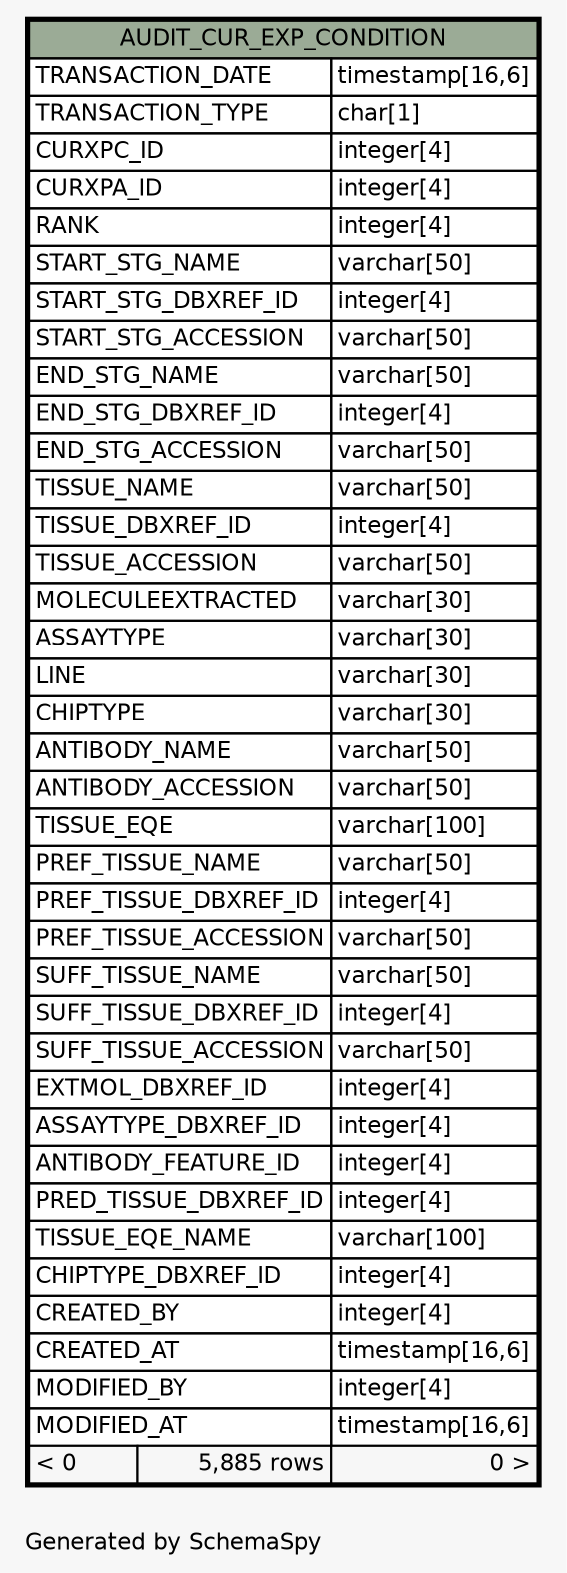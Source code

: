 // dot 2.38.0 on Windows 10 10.0
// SchemaSpy rev Unknown
digraph "oneDegreeRelationshipsDiagram" {
  graph [
    rankdir="RL"
    bgcolor="#f7f7f7"
    label="\nGenerated by SchemaSpy"
    labeljust="l"
    nodesep="0.18"
    ranksep="0.46"
    fontname="Helvetica"
    fontsize="11"
  ];
  node [
    fontname="Helvetica"
    fontsize="11"
    shape="plaintext"
  ];
  edge [
    arrowsize="0.8"
  ];
  "AUDIT_CUR_EXP_CONDITION" [
    label=<
    <TABLE BORDER="2" CELLBORDER="1" CELLSPACING="0" BGCOLOR="#ffffff">
      <TR><TD COLSPAN="3" BGCOLOR="#9bab96" ALIGN="CENTER">AUDIT_CUR_EXP_CONDITION</TD></TR>
      <TR><TD PORT="TRANSACTION_DATE" COLSPAN="2" ALIGN="LEFT">TRANSACTION_DATE</TD><TD PORT="TRANSACTION_DATE.type" ALIGN="LEFT">timestamp[16,6]</TD></TR>
      <TR><TD PORT="TRANSACTION_TYPE" COLSPAN="2" ALIGN="LEFT">TRANSACTION_TYPE</TD><TD PORT="TRANSACTION_TYPE.type" ALIGN="LEFT">char[1]</TD></TR>
      <TR><TD PORT="CURXPC_ID" COLSPAN="2" ALIGN="LEFT">CURXPC_ID</TD><TD PORT="CURXPC_ID.type" ALIGN="LEFT">integer[4]</TD></TR>
      <TR><TD PORT="CURXPA_ID" COLSPAN="2" ALIGN="LEFT">CURXPA_ID</TD><TD PORT="CURXPA_ID.type" ALIGN="LEFT">integer[4]</TD></TR>
      <TR><TD PORT="RANK" COLSPAN="2" ALIGN="LEFT">RANK</TD><TD PORT="RANK.type" ALIGN="LEFT">integer[4]</TD></TR>
      <TR><TD PORT="START_STG_NAME" COLSPAN="2" ALIGN="LEFT">START_STG_NAME</TD><TD PORT="START_STG_NAME.type" ALIGN="LEFT">varchar[50]</TD></TR>
      <TR><TD PORT="START_STG_DBXREF_ID" COLSPAN="2" ALIGN="LEFT">START_STG_DBXREF_ID</TD><TD PORT="START_STG_DBXREF_ID.type" ALIGN="LEFT">integer[4]</TD></TR>
      <TR><TD PORT="START_STG_ACCESSION" COLSPAN="2" ALIGN="LEFT">START_STG_ACCESSION</TD><TD PORT="START_STG_ACCESSION.type" ALIGN="LEFT">varchar[50]</TD></TR>
      <TR><TD PORT="END_STG_NAME" COLSPAN="2" ALIGN="LEFT">END_STG_NAME</TD><TD PORT="END_STG_NAME.type" ALIGN="LEFT">varchar[50]</TD></TR>
      <TR><TD PORT="END_STG_DBXREF_ID" COLSPAN="2" ALIGN="LEFT">END_STG_DBXREF_ID</TD><TD PORT="END_STG_DBXREF_ID.type" ALIGN="LEFT">integer[4]</TD></TR>
      <TR><TD PORT="END_STG_ACCESSION" COLSPAN="2" ALIGN="LEFT">END_STG_ACCESSION</TD><TD PORT="END_STG_ACCESSION.type" ALIGN="LEFT">varchar[50]</TD></TR>
      <TR><TD PORT="TISSUE_NAME" COLSPAN="2" ALIGN="LEFT">TISSUE_NAME</TD><TD PORT="TISSUE_NAME.type" ALIGN="LEFT">varchar[50]</TD></TR>
      <TR><TD PORT="TISSUE_DBXREF_ID" COLSPAN="2" ALIGN="LEFT">TISSUE_DBXREF_ID</TD><TD PORT="TISSUE_DBXREF_ID.type" ALIGN="LEFT">integer[4]</TD></TR>
      <TR><TD PORT="TISSUE_ACCESSION" COLSPAN="2" ALIGN="LEFT">TISSUE_ACCESSION</TD><TD PORT="TISSUE_ACCESSION.type" ALIGN="LEFT">varchar[50]</TD></TR>
      <TR><TD PORT="MOLECULEEXTRACTED" COLSPAN="2" ALIGN="LEFT">MOLECULEEXTRACTED</TD><TD PORT="MOLECULEEXTRACTED.type" ALIGN="LEFT">varchar[30]</TD></TR>
      <TR><TD PORT="ASSAYTYPE" COLSPAN="2" ALIGN="LEFT">ASSAYTYPE</TD><TD PORT="ASSAYTYPE.type" ALIGN="LEFT">varchar[30]</TD></TR>
      <TR><TD PORT="LINE" COLSPAN="2" ALIGN="LEFT">LINE</TD><TD PORT="LINE.type" ALIGN="LEFT">varchar[30]</TD></TR>
      <TR><TD PORT="CHIPTYPE" COLSPAN="2" ALIGN="LEFT">CHIPTYPE</TD><TD PORT="CHIPTYPE.type" ALIGN="LEFT">varchar[30]</TD></TR>
      <TR><TD PORT="ANTIBODY_NAME" COLSPAN="2" ALIGN="LEFT">ANTIBODY_NAME</TD><TD PORT="ANTIBODY_NAME.type" ALIGN="LEFT">varchar[50]</TD></TR>
      <TR><TD PORT="ANTIBODY_ACCESSION" COLSPAN="2" ALIGN="LEFT">ANTIBODY_ACCESSION</TD><TD PORT="ANTIBODY_ACCESSION.type" ALIGN="LEFT">varchar[50]</TD></TR>
      <TR><TD PORT="TISSUE_EQE" COLSPAN="2" ALIGN="LEFT">TISSUE_EQE</TD><TD PORT="TISSUE_EQE.type" ALIGN="LEFT">varchar[100]</TD></TR>
      <TR><TD PORT="PREF_TISSUE_NAME" COLSPAN="2" ALIGN="LEFT">PREF_TISSUE_NAME</TD><TD PORT="PREF_TISSUE_NAME.type" ALIGN="LEFT">varchar[50]</TD></TR>
      <TR><TD PORT="PREF_TISSUE_DBXREF_ID" COLSPAN="2" ALIGN="LEFT">PREF_TISSUE_DBXREF_ID</TD><TD PORT="PREF_TISSUE_DBXREF_ID.type" ALIGN="LEFT">integer[4]</TD></TR>
      <TR><TD PORT="PREF_TISSUE_ACCESSION" COLSPAN="2" ALIGN="LEFT">PREF_TISSUE_ACCESSION</TD><TD PORT="PREF_TISSUE_ACCESSION.type" ALIGN="LEFT">varchar[50]</TD></TR>
      <TR><TD PORT="SUFF_TISSUE_NAME" COLSPAN="2" ALIGN="LEFT">SUFF_TISSUE_NAME</TD><TD PORT="SUFF_TISSUE_NAME.type" ALIGN="LEFT">varchar[50]</TD></TR>
      <TR><TD PORT="SUFF_TISSUE_DBXREF_ID" COLSPAN="2" ALIGN="LEFT">SUFF_TISSUE_DBXREF_ID</TD><TD PORT="SUFF_TISSUE_DBXREF_ID.type" ALIGN="LEFT">integer[4]</TD></TR>
      <TR><TD PORT="SUFF_TISSUE_ACCESSION" COLSPAN="2" ALIGN="LEFT">SUFF_TISSUE_ACCESSION</TD><TD PORT="SUFF_TISSUE_ACCESSION.type" ALIGN="LEFT">varchar[50]</TD></TR>
      <TR><TD PORT="EXTMOL_DBXREF_ID" COLSPAN="2" ALIGN="LEFT">EXTMOL_DBXREF_ID</TD><TD PORT="EXTMOL_DBXREF_ID.type" ALIGN="LEFT">integer[4]</TD></TR>
      <TR><TD PORT="ASSAYTYPE_DBXREF_ID" COLSPAN="2" ALIGN="LEFT">ASSAYTYPE_DBXREF_ID</TD><TD PORT="ASSAYTYPE_DBXREF_ID.type" ALIGN="LEFT">integer[4]</TD></TR>
      <TR><TD PORT="ANTIBODY_FEATURE_ID" COLSPAN="2" ALIGN="LEFT">ANTIBODY_FEATURE_ID</TD><TD PORT="ANTIBODY_FEATURE_ID.type" ALIGN="LEFT">integer[4]</TD></TR>
      <TR><TD PORT="PRED_TISSUE_DBXREF_ID" COLSPAN="2" ALIGN="LEFT">PRED_TISSUE_DBXREF_ID</TD><TD PORT="PRED_TISSUE_DBXREF_ID.type" ALIGN="LEFT">integer[4]</TD></TR>
      <TR><TD PORT="TISSUE_EQE_NAME" COLSPAN="2" ALIGN="LEFT">TISSUE_EQE_NAME</TD><TD PORT="TISSUE_EQE_NAME.type" ALIGN="LEFT">varchar[100]</TD></TR>
      <TR><TD PORT="CHIPTYPE_DBXREF_ID" COLSPAN="2" ALIGN="LEFT">CHIPTYPE_DBXREF_ID</TD><TD PORT="CHIPTYPE_DBXREF_ID.type" ALIGN="LEFT">integer[4]</TD></TR>
      <TR><TD PORT="CREATED_BY" COLSPAN="2" ALIGN="LEFT">CREATED_BY</TD><TD PORT="CREATED_BY.type" ALIGN="LEFT">integer[4]</TD></TR>
      <TR><TD PORT="CREATED_AT" COLSPAN="2" ALIGN="LEFT">CREATED_AT</TD><TD PORT="CREATED_AT.type" ALIGN="LEFT">timestamp[16,6]</TD></TR>
      <TR><TD PORT="MODIFIED_BY" COLSPAN="2" ALIGN="LEFT">MODIFIED_BY</TD><TD PORT="MODIFIED_BY.type" ALIGN="LEFT">integer[4]</TD></TR>
      <TR><TD PORT="MODIFIED_AT" COLSPAN="2" ALIGN="LEFT">MODIFIED_AT</TD><TD PORT="MODIFIED_AT.type" ALIGN="LEFT">timestamp[16,6]</TD></TR>
      <TR><TD ALIGN="LEFT" BGCOLOR="#f7f7f7">&lt; 0</TD><TD ALIGN="RIGHT" BGCOLOR="#f7f7f7">5,885 rows</TD><TD ALIGN="RIGHT" BGCOLOR="#f7f7f7">0 &gt;</TD></TR>
    </TABLE>>
    URL="AUDIT_CUR_EXP_CONDITION.html"
    tooltip="AUDIT_CUR_EXP_CONDITION"
  ];
}
